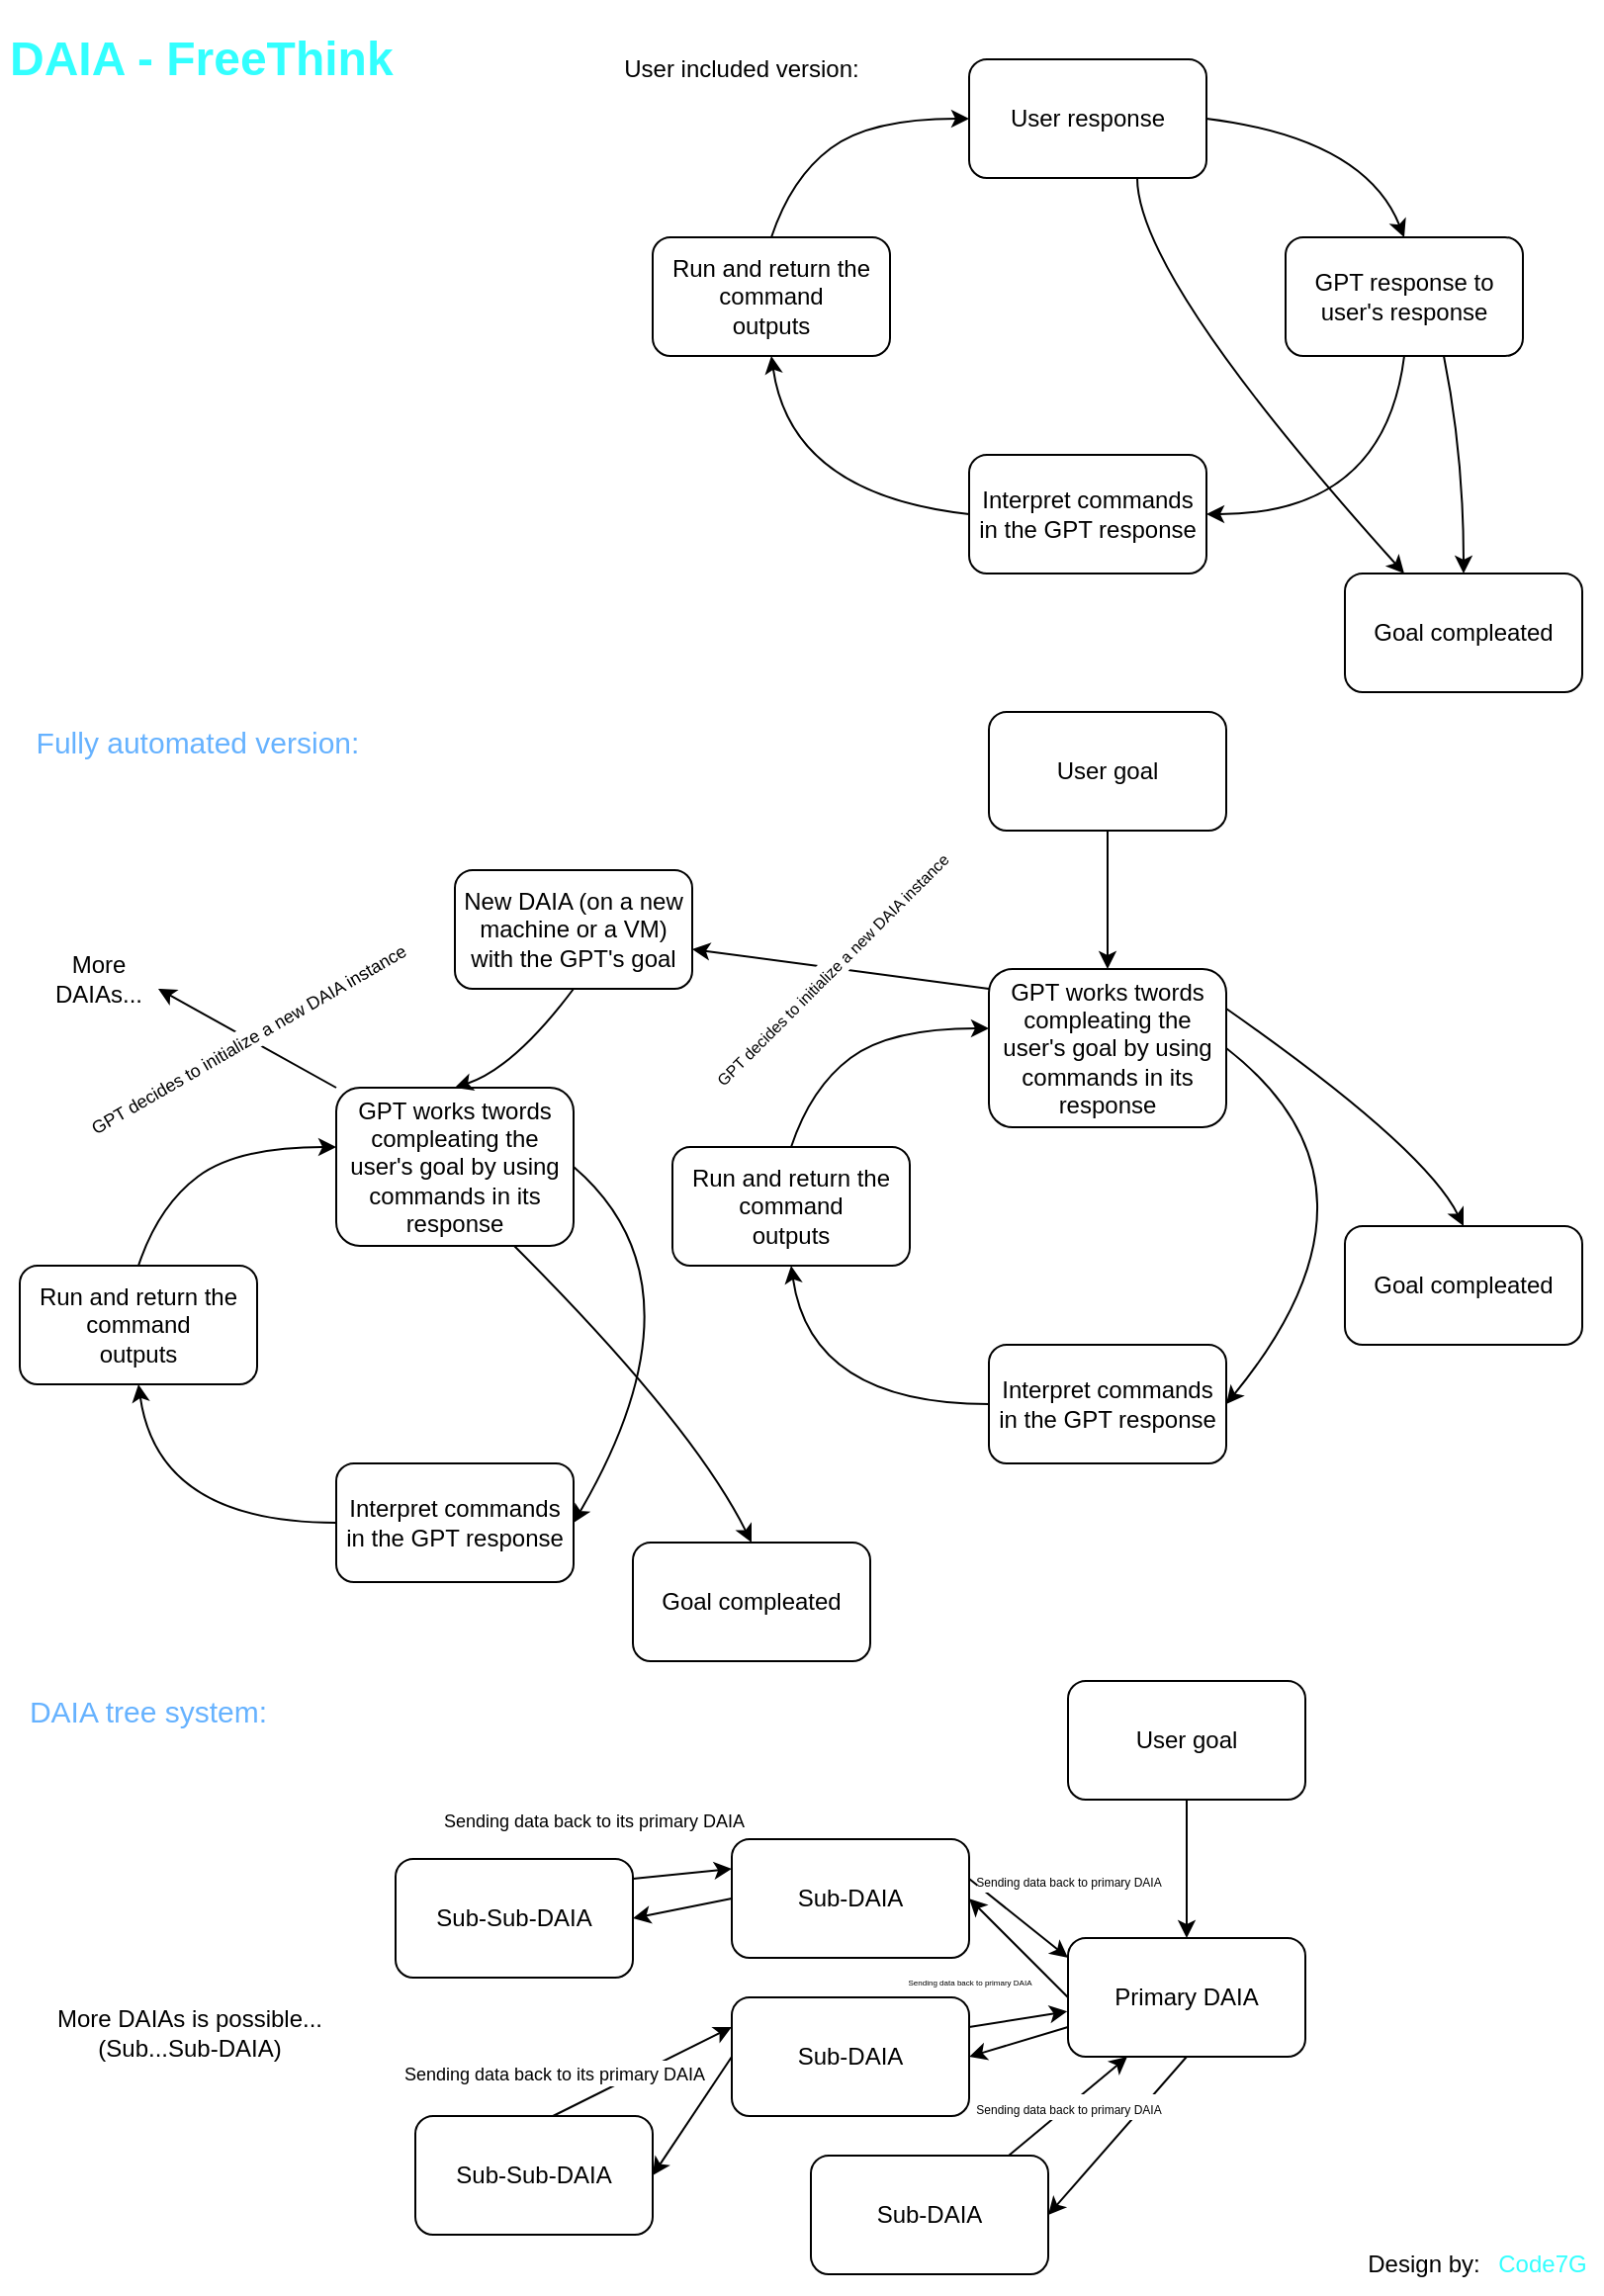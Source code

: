 <mxfile version="21.6.5" type="device">
  <diagram name="Page-1" id="8H8mLN9JJ0VSuzHyfmK6">
    <mxGraphModel dx="1430" dy="825" grid="1" gridSize="10" guides="1" tooltips="1" connect="1" arrows="1" fold="1" page="1" pageScale="1" pageWidth="827" pageHeight="1169" math="0" shadow="0">
      <root>
        <mxCell id="0" />
        <mxCell id="1" parent="0" />
        <mxCell id="SjKSlldPNFmVtI1_OQUM-1" value="User response" style="rounded=1;whiteSpace=wrap;html=1;" parent="1" vertex="1">
          <mxGeometry x="500" y="30" width="120" height="60" as="geometry" />
        </mxCell>
        <mxCell id="SjKSlldPNFmVtI1_OQUM-2" value="&lt;h1&gt;&lt;font color=&quot;#33ffff&quot;&gt;DAIA - FreeThink&lt;/font&gt;&lt;/h1&gt;&lt;div&gt;&lt;font color=&quot;#ffffff&quot;&gt;Digital Artificial Intelligence Agent&lt;/font&gt;&lt;/div&gt;&lt;div&gt;&lt;font color=&quot;#ffffff&quot;&gt;Version: FreeThink&lt;/font&gt;&lt;/div&gt;&lt;div&gt;&lt;font color=&quot;#ffffff&quot;&gt;&lt;br&gt;&lt;/font&gt;&lt;/div&gt;&lt;div&gt;&lt;font color=&quot;#ffffff&quot;&gt;Version information: This version of the DAIA is less pre-programmed with prompts that simulate thinking. Rather it has to find out how to compleate its goal by itself.&lt;/font&gt;&lt;/div&gt;" style="text;html=1;strokeColor=none;fillColor=none;spacing=5;spacingTop=-20;whiteSpace=wrap;overflow=hidden;rounded=0;" parent="1" vertex="1">
          <mxGeometry x="10" y="10" width="286" height="160" as="geometry" />
        </mxCell>
        <mxCell id="SjKSlldPNFmVtI1_OQUM-5" value="GPT response to user&#39;s response" style="rounded=1;whiteSpace=wrap;html=1;" parent="1" vertex="1">
          <mxGeometry x="660" y="120" width="120" height="60" as="geometry" />
        </mxCell>
        <mxCell id="SjKSlldPNFmVtI1_OQUM-7" value="Interpret commands in the GPT response" style="rounded=1;whiteSpace=wrap;html=1;" parent="1" vertex="1">
          <mxGeometry x="500" y="230" width="120" height="60" as="geometry" />
        </mxCell>
        <mxCell id="SjKSlldPNFmVtI1_OQUM-8" value="Run and return the command &lt;br&gt;outputs" style="rounded=1;whiteSpace=wrap;html=1;" parent="1" vertex="1">
          <mxGeometry x="340" y="120" width="120" height="60" as="geometry" />
        </mxCell>
        <mxCell id="SjKSlldPNFmVtI1_OQUM-9" value="" style="curved=1;endArrow=classic;html=1;rounded=0;exitX=1;exitY=0.5;exitDx=0;exitDy=0;entryX=0.5;entryY=0;entryDx=0;entryDy=0;" parent="1" source="SjKSlldPNFmVtI1_OQUM-1" target="SjKSlldPNFmVtI1_OQUM-5" edge="1">
          <mxGeometry width="50" height="50" relative="1" as="geometry">
            <mxPoint x="700" y="80" as="sourcePoint" />
            <mxPoint x="750" y="30" as="targetPoint" />
            <Array as="points">
              <mxPoint x="700" y="70" />
            </Array>
          </mxGeometry>
        </mxCell>
        <mxCell id="SjKSlldPNFmVtI1_OQUM-10" value="" style="curved=1;endArrow=classic;html=1;rounded=0;exitX=0;exitY=0.5;exitDx=0;exitDy=0;entryX=0.5;entryY=1;entryDx=0;entryDy=0;" parent="1" source="SjKSlldPNFmVtI1_OQUM-7" target="SjKSlldPNFmVtI1_OQUM-8" edge="1">
          <mxGeometry width="50" height="50" relative="1" as="geometry">
            <mxPoint x="350" y="210" as="sourcePoint" />
            <mxPoint x="450" y="270" as="targetPoint" />
            <Array as="points">
              <mxPoint x="410" y="250" />
            </Array>
          </mxGeometry>
        </mxCell>
        <mxCell id="SjKSlldPNFmVtI1_OQUM-11" value="" style="curved=1;endArrow=classic;html=1;rounded=0;exitX=0.5;exitY=0;exitDx=0;exitDy=0;entryX=0;entryY=0.5;entryDx=0;entryDy=0;" parent="1" source="SjKSlldPNFmVtI1_OQUM-8" target="SjKSlldPNFmVtI1_OQUM-1" edge="1">
          <mxGeometry width="50" height="50" relative="1" as="geometry">
            <mxPoint x="390" y="50" as="sourcePoint" />
            <mxPoint x="490" y="110" as="targetPoint" />
            <Array as="points">
              <mxPoint x="410" y="90" />
              <mxPoint x="450" y="60" />
            </Array>
          </mxGeometry>
        </mxCell>
        <mxCell id="SjKSlldPNFmVtI1_OQUM-12" value="" style="curved=1;endArrow=classic;html=1;rounded=0;exitX=0.5;exitY=1;exitDx=0;exitDy=0;entryX=1;entryY=0.5;entryDx=0;entryDy=0;" parent="1" source="SjKSlldPNFmVtI1_OQUM-5" target="SjKSlldPNFmVtI1_OQUM-7" edge="1">
          <mxGeometry width="50" height="50" relative="1" as="geometry">
            <mxPoint x="650" y="270" as="sourcePoint" />
            <mxPoint x="750" y="330" as="targetPoint" />
            <Array as="points">
              <mxPoint x="710" y="260" />
            </Array>
          </mxGeometry>
        </mxCell>
        <mxCell id="TkDIhOmvcp75_lIXTKRC-1" value="User included version:" style="text;html=1;strokeColor=none;fillColor=none;align=center;verticalAlign=middle;whiteSpace=wrap;rounded=0;" vertex="1" parent="1">
          <mxGeometry x="320" y="20" width="130" height="30" as="geometry" />
        </mxCell>
        <mxCell id="TkDIhOmvcp75_lIXTKRC-2" value="&lt;font style=&quot;font-size: 15px;&quot; color=&quot;#66b2ff&quot;&gt;Fully automated version:&lt;/font&gt;" style="text;html=1;strokeColor=none;fillColor=none;align=center;verticalAlign=middle;whiteSpace=wrap;rounded=0;" vertex="1" parent="1">
          <mxGeometry x="20" y="360" width="180" height="30" as="geometry" />
        </mxCell>
        <mxCell id="TkDIhOmvcp75_lIXTKRC-5" value="Interpret commands in the GPT response" style="rounded=1;whiteSpace=wrap;html=1;" vertex="1" parent="1">
          <mxGeometry x="510" y="680" width="120" height="60" as="geometry" />
        </mxCell>
        <mxCell id="TkDIhOmvcp75_lIXTKRC-6" value="Run and return the command &lt;br&gt;outputs" style="rounded=1;whiteSpace=wrap;html=1;" vertex="1" parent="1">
          <mxGeometry x="350" y="580" width="120" height="60" as="geometry" />
        </mxCell>
        <mxCell id="TkDIhOmvcp75_lIXTKRC-8" value="" style="curved=1;endArrow=classic;html=1;rounded=0;exitX=0;exitY=0.5;exitDx=0;exitDy=0;entryX=0.5;entryY=1;entryDx=0;entryDy=0;" edge="1" parent="1" source="TkDIhOmvcp75_lIXTKRC-5" target="TkDIhOmvcp75_lIXTKRC-6">
          <mxGeometry width="50" height="50" relative="1" as="geometry">
            <mxPoint x="360" y="670" as="sourcePoint" />
            <mxPoint x="460" y="730" as="targetPoint" />
            <Array as="points">
              <mxPoint x="420" y="710" />
            </Array>
          </mxGeometry>
        </mxCell>
        <mxCell id="TkDIhOmvcp75_lIXTKRC-9" value="" style="curved=1;endArrow=classic;html=1;rounded=0;exitX=0.5;exitY=0;exitDx=0;exitDy=0;entryX=0;entryY=0.5;entryDx=0;entryDy=0;" edge="1" parent="1" source="TkDIhOmvcp75_lIXTKRC-6">
          <mxGeometry width="50" height="50" relative="1" as="geometry">
            <mxPoint x="400" y="510" as="sourcePoint" />
            <mxPoint x="510.0" y="520" as="targetPoint" />
            <Array as="points">
              <mxPoint x="420" y="550" />
              <mxPoint x="460" y="520" />
            </Array>
          </mxGeometry>
        </mxCell>
        <mxCell id="TkDIhOmvcp75_lIXTKRC-10" value="" style="curved=1;endArrow=classic;html=1;rounded=0;exitX=1;exitY=0.5;exitDx=0;exitDy=0;entryX=1;entryY=0.5;entryDx=0;entryDy=0;" edge="1" parent="1" source="TkDIhOmvcp75_lIXTKRC-13" target="TkDIhOmvcp75_lIXTKRC-5">
          <mxGeometry width="50" height="50" relative="1" as="geometry">
            <mxPoint x="730" y="640.0" as="sourcePoint" />
            <mxPoint x="760" y="790" as="targetPoint" />
            <Array as="points">
              <mxPoint x="720" y="600" />
            </Array>
          </mxGeometry>
        </mxCell>
        <mxCell id="TkDIhOmvcp75_lIXTKRC-14" style="edgeStyle=orthogonalEdgeStyle;rounded=0;orthogonalLoop=1;jettySize=auto;html=1;entryX=0.5;entryY=0;entryDx=0;entryDy=0;" edge="1" parent="1" source="TkDIhOmvcp75_lIXTKRC-12" target="TkDIhOmvcp75_lIXTKRC-13">
          <mxGeometry relative="1" as="geometry" />
        </mxCell>
        <mxCell id="TkDIhOmvcp75_lIXTKRC-12" value="User goal" style="rounded=1;whiteSpace=wrap;html=1;" vertex="1" parent="1">
          <mxGeometry x="510" y="360" width="120" height="60" as="geometry" />
        </mxCell>
        <mxCell id="TkDIhOmvcp75_lIXTKRC-13" value="GPT works twords compleating the user&#39;s goal by using commands in its response" style="rounded=1;whiteSpace=wrap;html=1;" vertex="1" parent="1">
          <mxGeometry x="510" y="490" width="120" height="80" as="geometry" />
        </mxCell>
        <mxCell id="TkDIhOmvcp75_lIXTKRC-16" value="New DAIA (on a new machine or a VM) with the GPT&#39;s goal" style="rounded=1;whiteSpace=wrap;html=1;" vertex="1" parent="1">
          <mxGeometry x="240" y="440" width="120" height="60" as="geometry" />
        </mxCell>
        <mxCell id="TkDIhOmvcp75_lIXTKRC-17" value="" style="curved=1;endArrow=classic;html=1;rounded=0;exitX=0;exitY=0.5;exitDx=0;exitDy=0;entryX=1;entryY=0.5;entryDx=0;entryDy=0;" edge="1" parent="1">
          <mxGeometry width="50" height="50" relative="1" as="geometry">
            <mxPoint x="510" y="500" as="sourcePoint" />
            <mxPoint x="360.0" y="480" as="targetPoint" />
            <Array as="points" />
          </mxGeometry>
        </mxCell>
        <mxCell id="TkDIhOmvcp75_lIXTKRC-18" value="Interpret commands in the GPT response" style="rounded=1;whiteSpace=wrap;html=1;" vertex="1" parent="1">
          <mxGeometry x="180" y="740" width="120" height="60" as="geometry" />
        </mxCell>
        <mxCell id="TkDIhOmvcp75_lIXTKRC-19" value="Run and return the command &lt;br&gt;outputs" style="rounded=1;whiteSpace=wrap;html=1;" vertex="1" parent="1">
          <mxGeometry x="20" y="640" width="120" height="60" as="geometry" />
        </mxCell>
        <mxCell id="TkDIhOmvcp75_lIXTKRC-20" value="" style="curved=1;endArrow=classic;html=1;rounded=0;exitX=0;exitY=0.5;exitDx=0;exitDy=0;entryX=0.5;entryY=1;entryDx=0;entryDy=0;" edge="1" parent="1" source="TkDIhOmvcp75_lIXTKRC-18" target="TkDIhOmvcp75_lIXTKRC-19">
          <mxGeometry width="50" height="50" relative="1" as="geometry">
            <mxPoint x="30" y="730" as="sourcePoint" />
            <mxPoint x="130" y="790" as="targetPoint" />
            <Array as="points">
              <mxPoint x="90" y="770" />
            </Array>
          </mxGeometry>
        </mxCell>
        <mxCell id="TkDIhOmvcp75_lIXTKRC-21" value="" style="curved=1;endArrow=classic;html=1;rounded=0;exitX=0.5;exitY=0;exitDx=0;exitDy=0;entryX=0;entryY=0.5;entryDx=0;entryDy=0;" edge="1" parent="1" source="TkDIhOmvcp75_lIXTKRC-19">
          <mxGeometry width="50" height="50" relative="1" as="geometry">
            <mxPoint x="70" y="570" as="sourcePoint" />
            <mxPoint x="180.0" y="580" as="targetPoint" />
            <Array as="points">
              <mxPoint x="90" y="610" />
              <mxPoint x="130" y="580" />
            </Array>
          </mxGeometry>
        </mxCell>
        <mxCell id="TkDIhOmvcp75_lIXTKRC-22" value="" style="curved=1;endArrow=classic;html=1;rounded=0;exitX=1;exitY=0.5;exitDx=0;exitDy=0;entryX=1;entryY=0.5;entryDx=0;entryDy=0;" edge="1" parent="1" source="TkDIhOmvcp75_lIXTKRC-23" target="TkDIhOmvcp75_lIXTKRC-18">
          <mxGeometry width="50" height="50" relative="1" as="geometry">
            <mxPoint x="380" y="690.0" as="sourcePoint" />
            <mxPoint x="410" y="840" as="targetPoint" />
            <Array as="points">
              <mxPoint x="370" y="650" />
            </Array>
          </mxGeometry>
        </mxCell>
        <mxCell id="TkDIhOmvcp75_lIXTKRC-23" value="GPT works twords compleating the user&#39;s goal by using commands in its response" style="rounded=1;whiteSpace=wrap;html=1;" vertex="1" parent="1">
          <mxGeometry x="180" y="550" width="120" height="80" as="geometry" />
        </mxCell>
        <mxCell id="TkDIhOmvcp75_lIXTKRC-24" value="" style="curved=1;endArrow=classic;html=1;rounded=0;exitX=0.5;exitY=1;exitDx=0;exitDy=0;entryX=0.5;entryY=0;entryDx=0;entryDy=0;" edge="1" parent="1" source="TkDIhOmvcp75_lIXTKRC-16" target="TkDIhOmvcp75_lIXTKRC-23">
          <mxGeometry width="50" height="50" relative="1" as="geometry">
            <mxPoint x="270" y="495" as="sourcePoint" />
            <mxPoint x="320" y="580" as="targetPoint" />
            <Array as="points">
              <mxPoint x="270" y="540" />
            </Array>
          </mxGeometry>
        </mxCell>
        <mxCell id="TkDIhOmvcp75_lIXTKRC-32" value="&lt;font style=&quot;font-size: 8px;&quot;&gt;GPT decides to initialize a new DAIA instance&lt;/font&gt;" style="edgeLabel;html=1;align=center;verticalAlign=middle;resizable=0;points=[];rotation=-45;" vertex="1" connectable="0" parent="1">
          <mxGeometry x="429.586" y="490" as="geometry" />
        </mxCell>
        <mxCell id="TkDIhOmvcp75_lIXTKRC-33" value="" style="endArrow=classic;html=1;rounded=0;exitX=0;exitY=0;exitDx=0;exitDy=0;" edge="1" parent="1" source="TkDIhOmvcp75_lIXTKRC-23">
          <mxGeometry relative="1" as="geometry">
            <mxPoint x="70" y="420" as="sourcePoint" />
            <mxPoint x="90" y="500" as="targetPoint" />
          </mxGeometry>
        </mxCell>
        <mxCell id="TkDIhOmvcp75_lIXTKRC-34" value="&lt;font style=&quot;font-size: 9px;&quot;&gt;GPT decides to initialize a new DAIA instance&lt;/font&gt;" style="edgeLabel;resizable=0;html=1;align=center;verticalAlign=middle;rotation=-30;" connectable="0" vertex="1" parent="TkDIhOmvcp75_lIXTKRC-33">
          <mxGeometry relative="1" as="geometry" />
        </mxCell>
        <mxCell id="TkDIhOmvcp75_lIXTKRC-42" value="More DAIAs..." style="text;html=1;strokeColor=none;fillColor=none;align=center;verticalAlign=middle;whiteSpace=wrap;rounded=0;" vertex="1" parent="1">
          <mxGeometry x="30" y="480" width="60" height="30" as="geometry" />
        </mxCell>
        <mxCell id="TkDIhOmvcp75_lIXTKRC-53" style="edgeStyle=orthogonalEdgeStyle;rounded=0;orthogonalLoop=1;jettySize=auto;html=1;entryX=0.5;entryY=0;entryDx=0;entryDy=0;" edge="1" parent="1" source="TkDIhOmvcp75_lIXTKRC-44" target="TkDIhOmvcp75_lIXTKRC-46">
          <mxGeometry relative="1" as="geometry" />
        </mxCell>
        <mxCell id="TkDIhOmvcp75_lIXTKRC-44" value="User goal" style="rounded=1;whiteSpace=wrap;html=1;" vertex="1" parent="1">
          <mxGeometry x="550" y="850" width="120" height="60" as="geometry" />
        </mxCell>
        <mxCell id="TkDIhOmvcp75_lIXTKRC-45" value="&lt;font color=&quot;#66b2ff&quot;&gt;&lt;span style=&quot;font-size: 15px;&quot;&gt;DAIA tree system:&lt;br&gt;&lt;/span&gt;&lt;/font&gt;" style="text;html=1;strokeColor=none;fillColor=none;align=center;verticalAlign=middle;whiteSpace=wrap;rounded=0;" vertex="1" parent="1">
          <mxGeometry x="20" y="850" width="130" height="30" as="geometry" />
        </mxCell>
        <mxCell id="TkDIhOmvcp75_lIXTKRC-46" value="Primary DAIA" style="rounded=1;whiteSpace=wrap;html=1;" vertex="1" parent="1">
          <mxGeometry x="550" y="980" width="120" height="60" as="geometry" />
        </mxCell>
        <mxCell id="TkDIhOmvcp75_lIXTKRC-47" value="Sub-DAIA" style="rounded=1;whiteSpace=wrap;html=1;" vertex="1" parent="1">
          <mxGeometry x="380" y="930" width="120" height="60" as="geometry" />
        </mxCell>
        <mxCell id="TkDIhOmvcp75_lIXTKRC-48" value="Sub-Sub-DAIA" style="rounded=1;whiteSpace=wrap;html=1;" vertex="1" parent="1">
          <mxGeometry x="220" y="1070" width="120" height="60" as="geometry" />
        </mxCell>
        <mxCell id="TkDIhOmvcp75_lIXTKRC-49" value="Sub-Sub-DAIA" style="rounded=1;whiteSpace=wrap;html=1;" vertex="1" parent="1">
          <mxGeometry x="210" y="940" width="120" height="60" as="geometry" />
        </mxCell>
        <mxCell id="TkDIhOmvcp75_lIXTKRC-50" value="Sub-DAIA" style="rounded=1;whiteSpace=wrap;html=1;" vertex="1" parent="1">
          <mxGeometry x="380" y="1010" width="120" height="60" as="geometry" />
        </mxCell>
        <mxCell id="TkDIhOmvcp75_lIXTKRC-51" value="Sub-DAIA" style="rounded=1;whiteSpace=wrap;html=1;" vertex="1" parent="1">
          <mxGeometry x="420" y="1090" width="120" height="60" as="geometry" />
        </mxCell>
        <mxCell id="TkDIhOmvcp75_lIXTKRC-52" value="More DAIAs is possible... (Sub...Sub-DAIA)" style="text;html=1;strokeColor=none;fillColor=none;align=center;verticalAlign=middle;whiteSpace=wrap;rounded=0;" vertex="1" parent="1">
          <mxGeometry x="26" y="1010" width="160" height="35" as="geometry" />
        </mxCell>
        <mxCell id="TkDIhOmvcp75_lIXTKRC-55" value="" style="curved=1;endArrow=classic;html=1;rounded=0;exitX=0.25;exitY=1;exitDx=0;exitDy=0;entryX=1;entryY=0.5;entryDx=0;entryDy=0;" edge="1" parent="1" target="TkDIhOmvcp75_lIXTKRC-47">
          <mxGeometry width="50" height="50" relative="1" as="geometry">
            <mxPoint x="550" y="1010" as="sourcePoint" />
            <mxPoint x="470" y="1060" as="targetPoint" />
            <Array as="points" />
          </mxGeometry>
        </mxCell>
        <mxCell id="TkDIhOmvcp75_lIXTKRC-56" value="" style="curved=1;endArrow=classic;html=1;rounded=0;exitX=0;exitY=0.75;exitDx=0;exitDy=0;entryX=1;entryY=0.5;entryDx=0;entryDy=0;" edge="1" parent="1" source="TkDIhOmvcp75_lIXTKRC-46">
          <mxGeometry width="50" height="50" relative="1" as="geometry">
            <mxPoint x="550" y="1090" as="sourcePoint" />
            <mxPoint x="500" y="1040" as="targetPoint" />
            <Array as="points" />
          </mxGeometry>
        </mxCell>
        <mxCell id="TkDIhOmvcp75_lIXTKRC-57" value="" style="curved=1;endArrow=classic;html=1;rounded=0;exitX=0.5;exitY=1;exitDx=0;exitDy=0;entryX=1;entryY=0.5;entryDx=0;entryDy=0;" edge="1" parent="1" source="TkDIhOmvcp75_lIXTKRC-46" target="TkDIhOmvcp75_lIXTKRC-51">
          <mxGeometry width="50" height="50" relative="1" as="geometry">
            <mxPoint x="600" y="1150" as="sourcePoint" />
            <mxPoint x="550" y="1100" as="targetPoint" />
            <Array as="points" />
          </mxGeometry>
        </mxCell>
        <mxCell id="TkDIhOmvcp75_lIXTKRC-58" value="" style="curved=1;endArrow=classic;html=1;rounded=0;exitX=0.25;exitY=1;exitDx=0;exitDy=0;entryX=1;entryY=0.5;entryDx=0;entryDy=0;" edge="1" parent="1" target="TkDIhOmvcp75_lIXTKRC-49">
          <mxGeometry width="50" height="50" relative="1" as="geometry">
            <mxPoint x="380" y="960" as="sourcePoint" />
            <mxPoint x="330" y="910" as="targetPoint" />
            <Array as="points" />
          </mxGeometry>
        </mxCell>
        <mxCell id="TkDIhOmvcp75_lIXTKRC-59" value="" style="curved=1;endArrow=classic;html=1;rounded=0;exitX=0;exitY=0.5;exitDx=0;exitDy=0;entryX=1;entryY=0.5;entryDx=0;entryDy=0;" edge="1" parent="1" source="TkDIhOmvcp75_lIXTKRC-50" target="TkDIhOmvcp75_lIXTKRC-48">
          <mxGeometry width="50" height="50" relative="1" as="geometry">
            <mxPoint x="410" y="1120" as="sourcePoint" />
            <mxPoint x="360" y="1070" as="targetPoint" />
            <Array as="points" />
          </mxGeometry>
        </mxCell>
        <mxCell id="TkDIhOmvcp75_lIXTKRC-65" value="" style="endArrow=classic;html=1;rounded=0;entryX=0;entryY=0.25;entryDx=0;entryDy=0;" edge="1" parent="1" target="TkDIhOmvcp75_lIXTKRC-47">
          <mxGeometry relative="1" as="geometry">
            <mxPoint x="330" y="950" as="sourcePoint" />
            <mxPoint x="390" y="890" as="targetPoint" />
          </mxGeometry>
        </mxCell>
        <mxCell id="TkDIhOmvcp75_lIXTKRC-66" value="&lt;font style=&quot;font-size: 9px;&quot;&gt;Sending data back to its primary DAIA&lt;/font&gt;" style="edgeLabel;resizable=0;html=1;align=center;verticalAlign=middle;" connectable="0" vertex="1" parent="TkDIhOmvcp75_lIXTKRC-65">
          <mxGeometry relative="1" as="geometry">
            <mxPoint x="-45" y="-28" as="offset" />
          </mxGeometry>
        </mxCell>
        <mxCell id="TkDIhOmvcp75_lIXTKRC-70" value="" style="endArrow=classic;html=1;rounded=0;entryX=0;entryY=0.25;entryDx=0;entryDy=0;" edge="1" parent="1" target="TkDIhOmvcp75_lIXTKRC-50">
          <mxGeometry relative="1" as="geometry">
            <mxPoint x="289.59" y="1070" as="sourcePoint" />
            <mxPoint x="349.59" y="1010" as="targetPoint" />
          </mxGeometry>
        </mxCell>
        <mxCell id="TkDIhOmvcp75_lIXTKRC-71" value="&lt;font style=&quot;font-size: 9px;&quot;&gt;Sending data back to its primary DAIA&lt;/font&gt;" style="edgeLabel;resizable=0;html=1;align=center;verticalAlign=middle;" connectable="0" vertex="1" parent="TkDIhOmvcp75_lIXTKRC-70">
          <mxGeometry relative="1" as="geometry">
            <mxPoint x="-45" as="offset" />
          </mxGeometry>
        </mxCell>
        <mxCell id="TkDIhOmvcp75_lIXTKRC-72" value="" style="endArrow=classic;html=1;rounded=0;" edge="1" parent="1">
          <mxGeometry relative="1" as="geometry">
            <mxPoint x="500" y="950" as="sourcePoint" />
            <mxPoint x="550" y="990" as="targetPoint" />
          </mxGeometry>
        </mxCell>
        <mxCell id="TkDIhOmvcp75_lIXTKRC-73" value="&lt;font style=&quot;font-size: 6px;&quot;&gt;Sending data back to primary DAIA&lt;/font&gt;" style="edgeLabel;resizable=0;html=1;align=center;verticalAlign=middle;" connectable="0" vertex="1" parent="TkDIhOmvcp75_lIXTKRC-72">
          <mxGeometry relative="1" as="geometry">
            <mxPoint x="25" y="-20" as="offset" />
          </mxGeometry>
        </mxCell>
        <mxCell id="TkDIhOmvcp75_lIXTKRC-74" value="" style="endArrow=classic;html=1;rounded=0;entryX=0.25;entryY=1;entryDx=0;entryDy=0;" edge="1" parent="1" target="TkDIhOmvcp75_lIXTKRC-46">
          <mxGeometry relative="1" as="geometry">
            <mxPoint x="520" y="1090" as="sourcePoint" />
            <mxPoint x="580" y="1030" as="targetPoint" />
          </mxGeometry>
        </mxCell>
        <mxCell id="TkDIhOmvcp75_lIXTKRC-75" value="&lt;font style=&quot;font-size: 6px;&quot;&gt;Sending data back to primary DAIA&lt;/font&gt;" style="edgeLabel;resizable=0;html=1;align=center;verticalAlign=middle;" connectable="0" vertex="1" parent="TkDIhOmvcp75_lIXTKRC-74">
          <mxGeometry relative="1" as="geometry" />
        </mxCell>
        <mxCell id="TkDIhOmvcp75_lIXTKRC-76" value="" style="endArrow=classic;html=1;rounded=0;entryX=-0.003;entryY=0.618;entryDx=0;entryDy=0;entryPerimeter=0;exitX=1;exitY=0.25;exitDx=0;exitDy=0;" edge="1" parent="1" source="TkDIhOmvcp75_lIXTKRC-50" target="TkDIhOmvcp75_lIXTKRC-46">
          <mxGeometry relative="1" as="geometry">
            <mxPoint x="410" y="890" as="sourcePoint" />
            <mxPoint x="470" y="830" as="targetPoint" />
          </mxGeometry>
        </mxCell>
        <mxCell id="TkDIhOmvcp75_lIXTKRC-77" value="&lt;font style=&quot;font-size: 4px;&quot;&gt;Sending data back to primary DAIA&lt;/font&gt;" style="edgeLabel;resizable=0;html=1;align=center;verticalAlign=middle;" connectable="0" vertex="1" parent="TkDIhOmvcp75_lIXTKRC-76">
          <mxGeometry relative="1" as="geometry">
            <mxPoint x="-25" y="-21" as="offset" />
          </mxGeometry>
        </mxCell>
        <mxCell id="TkDIhOmvcp75_lIXTKRC-78" value="" style="curved=1;endArrow=classic;html=1;rounded=0;exitX=0.5;exitY=1;exitDx=0;exitDy=0;" edge="1" parent="1">
          <mxGeometry width="50" height="50" relative="1" as="geometry">
            <mxPoint x="740" y="180" as="sourcePoint" />
            <mxPoint x="750" y="290" as="targetPoint" />
            <Array as="points">
              <mxPoint x="750" y="230" />
            </Array>
          </mxGeometry>
        </mxCell>
        <mxCell id="TkDIhOmvcp75_lIXTKRC-79" value="Goal compleated" style="rounded=1;whiteSpace=wrap;html=1;" vertex="1" parent="1">
          <mxGeometry x="690" y="290" width="120" height="60" as="geometry" />
        </mxCell>
        <mxCell id="TkDIhOmvcp75_lIXTKRC-80" value="" style="curved=1;endArrow=classic;html=1;rounded=0;exitX=0.5;exitY=1;exitDx=0;exitDy=0;entryX=0.25;entryY=0;entryDx=0;entryDy=0;" edge="1" parent="1" target="TkDIhOmvcp75_lIXTKRC-79">
          <mxGeometry width="50" height="50" relative="1" as="geometry">
            <mxPoint x="585" y="90" as="sourcePoint" />
            <mxPoint x="595" y="200" as="targetPoint" />
            <Array as="points">
              <mxPoint x="585" y="140" />
            </Array>
          </mxGeometry>
        </mxCell>
        <mxCell id="TkDIhOmvcp75_lIXTKRC-84" value="" style="curved=1;endArrow=classic;html=1;rounded=0;exitX=1;exitY=0.25;exitDx=0;exitDy=0;" edge="1" parent="1" source="TkDIhOmvcp75_lIXTKRC-13">
          <mxGeometry width="50" height="50" relative="1" as="geometry">
            <mxPoint x="740" y="510" as="sourcePoint" />
            <mxPoint x="750" y="620" as="targetPoint" />
            <Array as="points">
              <mxPoint x="730" y="580" />
            </Array>
          </mxGeometry>
        </mxCell>
        <mxCell id="TkDIhOmvcp75_lIXTKRC-85" value="Goal compleated" style="rounded=1;whiteSpace=wrap;html=1;" vertex="1" parent="1">
          <mxGeometry x="690" y="620" width="120" height="60" as="geometry" />
        </mxCell>
        <mxCell id="TkDIhOmvcp75_lIXTKRC-86" value="" style="curved=1;endArrow=classic;html=1;rounded=0;exitX=0.75;exitY=1;exitDx=0;exitDy=0;" edge="1" parent="1" source="TkDIhOmvcp75_lIXTKRC-23">
          <mxGeometry width="50" height="50" relative="1" as="geometry">
            <mxPoint x="380" y="670" as="sourcePoint" />
            <mxPoint x="390" y="780" as="targetPoint" />
            <Array as="points">
              <mxPoint x="360" y="720" />
            </Array>
          </mxGeometry>
        </mxCell>
        <mxCell id="TkDIhOmvcp75_lIXTKRC-87" value="Goal compleated" style="rounded=1;whiteSpace=wrap;html=1;" vertex="1" parent="1">
          <mxGeometry x="330" y="780" width="120" height="60" as="geometry" />
        </mxCell>
        <mxCell id="TkDIhOmvcp75_lIXTKRC-88" value="Design by:" style="text;html=1;strokeColor=none;fillColor=none;align=center;verticalAlign=middle;whiteSpace=wrap;rounded=0;" vertex="1" parent="1">
          <mxGeometry x="700" y="1130" width="60" height="30" as="geometry" />
        </mxCell>
        <mxCell id="TkDIhOmvcp75_lIXTKRC-89" value="&lt;font color=&quot;#33ffff&quot;&gt;Code7G&lt;/font&gt;" style="text;html=1;strokeColor=none;fillColor=none;align=center;verticalAlign=middle;whiteSpace=wrap;rounded=0;" vertex="1" parent="1">
          <mxGeometry x="760" y="1130" width="60" height="30" as="geometry" />
        </mxCell>
      </root>
    </mxGraphModel>
  </diagram>
</mxfile>
